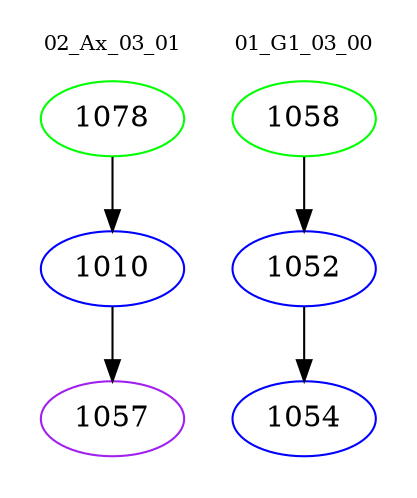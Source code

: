 digraph{
subgraph cluster_0 {
color = white
label = "02_Ax_03_01";
fontsize=10;
T0_1078 [label="1078", color="green"]
T0_1078 -> T0_1010 [color="black"]
T0_1010 [label="1010", color="blue"]
T0_1010 -> T0_1057 [color="black"]
T0_1057 [label="1057", color="purple"]
}
subgraph cluster_1 {
color = white
label = "01_G1_03_00";
fontsize=10;
T1_1058 [label="1058", color="green"]
T1_1058 -> T1_1052 [color="black"]
T1_1052 [label="1052", color="blue"]
T1_1052 -> T1_1054 [color="black"]
T1_1054 [label="1054", color="blue"]
}
}
